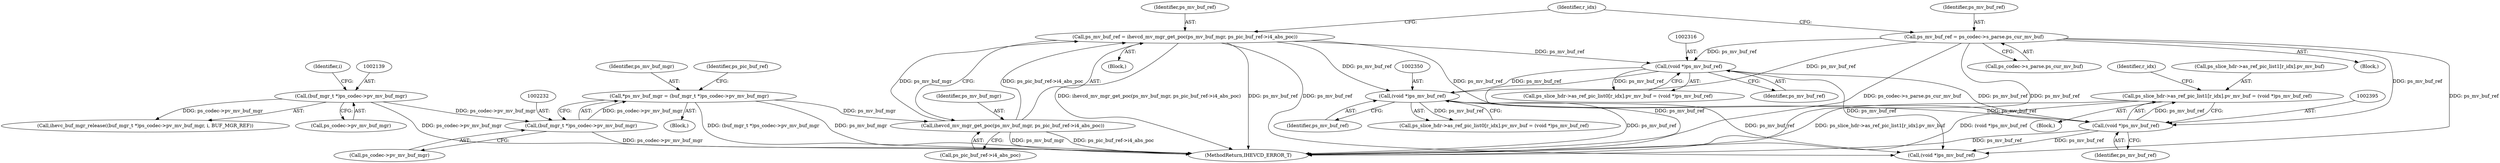 digraph "0_Android_a1424724a00d62ac5efa0e27953eed66850d662f@array" {
"1002386" [label="(Call,ps_slice_hdr->as_ref_pic_list1[r_idx].pv_mv_buf = (void *)ps_mv_buf_ref)"];
"1002394" [label="(Call,(void *)ps_mv_buf_ref)"];
"1002257" [label="(Call,ps_mv_buf_ref = ps_codec->s_parse.ps_cur_mv_buf)"];
"1002349" [label="(Call,(void *)ps_mv_buf_ref)"];
"1002315" [label="(Call,(void *)ps_mv_buf_ref)"];
"1002266" [label="(Call,ps_mv_buf_ref = ihevcd_mv_mgr_get_poc(ps_mv_buf_mgr, ps_pic_buf_ref->i4_abs_poc))"];
"1002268" [label="(Call,ihevcd_mv_mgr_get_poc(ps_mv_buf_mgr, ps_pic_buf_ref->i4_abs_poc))"];
"1002229" [label="(Call,*ps_mv_buf_mgr = (buf_mgr_t *)ps_codec->pv_mv_buf_mgr)"];
"1002231" [label="(Call,(buf_mgr_t *)ps_codec->pv_mv_buf_mgr)"];
"1002138" [label="(Call,(buf_mgr_t *)ps_codec->pv_mv_buf_mgr)"];
"1002233" [label="(Call,ps_codec->pv_mv_buf_mgr)"];
"1002315" [label="(Call,(void *)ps_mv_buf_ref)"];
"1002247" [label="(Block,)"];
"1002275" [label="(Identifier,r_idx)"];
"1002140" [label="(Call,ps_codec->pv_mv_buf_mgr)"];
"1002137" [label="(Call,ihevc_buf_mgr_release((buf_mgr_t *)ps_codec->pv_mv_buf_mgr, i, BUF_MGR_REF))"];
"1002230" [label="(Identifier,ps_mv_buf_mgr)"];
"1002270" [label="(Call,ps_pic_buf_ref->i4_abs_poc)"];
"1002362" [label="(Identifier,r_idx)"];
"1002258" [label="(Identifier,ps_mv_buf_ref)"];
"1002231" [label="(Call,(buf_mgr_t *)ps_codec->pv_mv_buf_mgr)"];
"1002266" [label="(Call,ps_mv_buf_ref = ihevcd_mv_mgr_get_poc(ps_mv_buf_mgr, ps_pic_buf_ref->i4_abs_poc))"];
"1002387" [label="(Call,ps_slice_hdr->as_ref_pic_list1[r_idx].pv_mv_buf)"];
"1002229" [label="(Call,*ps_mv_buf_mgr = (buf_mgr_t *)ps_codec->pv_mv_buf_mgr)"];
"1002237" [label="(Identifier,ps_pic_buf_ref)"];
"1002269" [label="(Identifier,ps_mv_buf_mgr)"];
"1002268" [label="(Call,ihevcd_mv_mgr_get_poc(ps_mv_buf_mgr, ps_pic_buf_ref->i4_abs_poc))"];
"1002396" [label="(Identifier,ps_mv_buf_ref)"];
"1002307" [label="(Call,ps_slice_hdr->as_ref_pic_list0[r_idx].pv_mv_buf = (void *)ps_mv_buf_ref)"];
"1002265" [label="(Block,)"];
"1002267" [label="(Identifier,ps_mv_buf_ref)"];
"1002317" [label="(Identifier,ps_mv_buf_ref)"];
"1002143" [label="(Identifier,i)"];
"1002349" [label="(Call,(void *)ps_mv_buf_ref)"];
"1002428" [label="(Call,(void *)ps_mv_buf_ref)"];
"1002374" [label="(Block,)"];
"1002341" [label="(Call,ps_slice_hdr->as_ref_pic_list0[r_idx].pv_mv_buf = (void *)ps_mv_buf_ref)"];
"1002216" [label="(Block,)"];
"1002386" [label="(Call,ps_slice_hdr->as_ref_pic_list1[r_idx].pv_mv_buf = (void *)ps_mv_buf_ref)"];
"1002394" [label="(Call,(void *)ps_mv_buf_ref)"];
"1002259" [label="(Call,ps_codec->s_parse.ps_cur_mv_buf)"];
"1002617" [label="(MethodReturn,IHEVCD_ERROR_T)"];
"1002257" [label="(Call,ps_mv_buf_ref = ps_codec->s_parse.ps_cur_mv_buf)"];
"1002351" [label="(Identifier,ps_mv_buf_ref)"];
"1002138" [label="(Call,(buf_mgr_t *)ps_codec->pv_mv_buf_mgr)"];
"1002386" -> "1002374"  [label="AST: "];
"1002386" -> "1002394"  [label="CFG: "];
"1002387" -> "1002386"  [label="AST: "];
"1002394" -> "1002386"  [label="AST: "];
"1002362" -> "1002386"  [label="CFG: "];
"1002386" -> "1002617"  [label="DDG: ps_slice_hdr->as_ref_pic_list1[r_idx].pv_mv_buf"];
"1002386" -> "1002617"  [label="DDG: (void *)ps_mv_buf_ref"];
"1002394" -> "1002386"  [label="DDG: ps_mv_buf_ref"];
"1002394" -> "1002396"  [label="CFG: "];
"1002395" -> "1002394"  [label="AST: "];
"1002396" -> "1002394"  [label="AST: "];
"1002394" -> "1002617"  [label="DDG: ps_mv_buf_ref"];
"1002257" -> "1002394"  [label="DDG: ps_mv_buf_ref"];
"1002349" -> "1002394"  [label="DDG: ps_mv_buf_ref"];
"1002315" -> "1002394"  [label="DDG: ps_mv_buf_ref"];
"1002266" -> "1002394"  [label="DDG: ps_mv_buf_ref"];
"1002394" -> "1002428"  [label="DDG: ps_mv_buf_ref"];
"1002257" -> "1002247"  [label="AST: "];
"1002257" -> "1002259"  [label="CFG: "];
"1002258" -> "1002257"  [label="AST: "];
"1002259" -> "1002257"  [label="AST: "];
"1002275" -> "1002257"  [label="CFG: "];
"1002257" -> "1002617"  [label="DDG: ps_mv_buf_ref"];
"1002257" -> "1002617"  [label="DDG: ps_codec->s_parse.ps_cur_mv_buf"];
"1002257" -> "1002315"  [label="DDG: ps_mv_buf_ref"];
"1002257" -> "1002349"  [label="DDG: ps_mv_buf_ref"];
"1002257" -> "1002428"  [label="DDG: ps_mv_buf_ref"];
"1002349" -> "1002341"  [label="AST: "];
"1002349" -> "1002351"  [label="CFG: "];
"1002350" -> "1002349"  [label="AST: "];
"1002351" -> "1002349"  [label="AST: "];
"1002341" -> "1002349"  [label="CFG: "];
"1002349" -> "1002617"  [label="DDG: ps_mv_buf_ref"];
"1002349" -> "1002341"  [label="DDG: ps_mv_buf_ref"];
"1002315" -> "1002349"  [label="DDG: ps_mv_buf_ref"];
"1002266" -> "1002349"  [label="DDG: ps_mv_buf_ref"];
"1002349" -> "1002428"  [label="DDG: ps_mv_buf_ref"];
"1002315" -> "1002307"  [label="AST: "];
"1002315" -> "1002317"  [label="CFG: "];
"1002316" -> "1002315"  [label="AST: "];
"1002317" -> "1002315"  [label="AST: "];
"1002307" -> "1002315"  [label="CFG: "];
"1002315" -> "1002617"  [label="DDG: ps_mv_buf_ref"];
"1002315" -> "1002307"  [label="DDG: ps_mv_buf_ref"];
"1002266" -> "1002315"  [label="DDG: ps_mv_buf_ref"];
"1002315" -> "1002428"  [label="DDG: ps_mv_buf_ref"];
"1002266" -> "1002265"  [label="AST: "];
"1002266" -> "1002268"  [label="CFG: "];
"1002267" -> "1002266"  [label="AST: "];
"1002268" -> "1002266"  [label="AST: "];
"1002275" -> "1002266"  [label="CFG: "];
"1002266" -> "1002617"  [label="DDG: ps_mv_buf_ref"];
"1002266" -> "1002617"  [label="DDG: ihevcd_mv_mgr_get_poc(ps_mv_buf_mgr, ps_pic_buf_ref->i4_abs_poc)"];
"1002268" -> "1002266"  [label="DDG: ps_mv_buf_mgr"];
"1002268" -> "1002266"  [label="DDG: ps_pic_buf_ref->i4_abs_poc"];
"1002266" -> "1002428"  [label="DDG: ps_mv_buf_ref"];
"1002268" -> "1002270"  [label="CFG: "];
"1002269" -> "1002268"  [label="AST: "];
"1002270" -> "1002268"  [label="AST: "];
"1002268" -> "1002617"  [label="DDG: ps_pic_buf_ref->i4_abs_poc"];
"1002268" -> "1002617"  [label="DDG: ps_mv_buf_mgr"];
"1002229" -> "1002268"  [label="DDG: ps_mv_buf_mgr"];
"1002229" -> "1002216"  [label="AST: "];
"1002229" -> "1002231"  [label="CFG: "];
"1002230" -> "1002229"  [label="AST: "];
"1002231" -> "1002229"  [label="AST: "];
"1002237" -> "1002229"  [label="CFG: "];
"1002229" -> "1002617"  [label="DDG: ps_mv_buf_mgr"];
"1002229" -> "1002617"  [label="DDG: (buf_mgr_t *)ps_codec->pv_mv_buf_mgr"];
"1002231" -> "1002229"  [label="DDG: ps_codec->pv_mv_buf_mgr"];
"1002231" -> "1002233"  [label="CFG: "];
"1002232" -> "1002231"  [label="AST: "];
"1002233" -> "1002231"  [label="AST: "];
"1002231" -> "1002617"  [label="DDG: ps_codec->pv_mv_buf_mgr"];
"1002138" -> "1002231"  [label="DDG: ps_codec->pv_mv_buf_mgr"];
"1002138" -> "1002137"  [label="AST: "];
"1002138" -> "1002140"  [label="CFG: "];
"1002139" -> "1002138"  [label="AST: "];
"1002140" -> "1002138"  [label="AST: "];
"1002143" -> "1002138"  [label="CFG: "];
"1002138" -> "1002617"  [label="DDG: ps_codec->pv_mv_buf_mgr"];
"1002138" -> "1002137"  [label="DDG: ps_codec->pv_mv_buf_mgr"];
}
